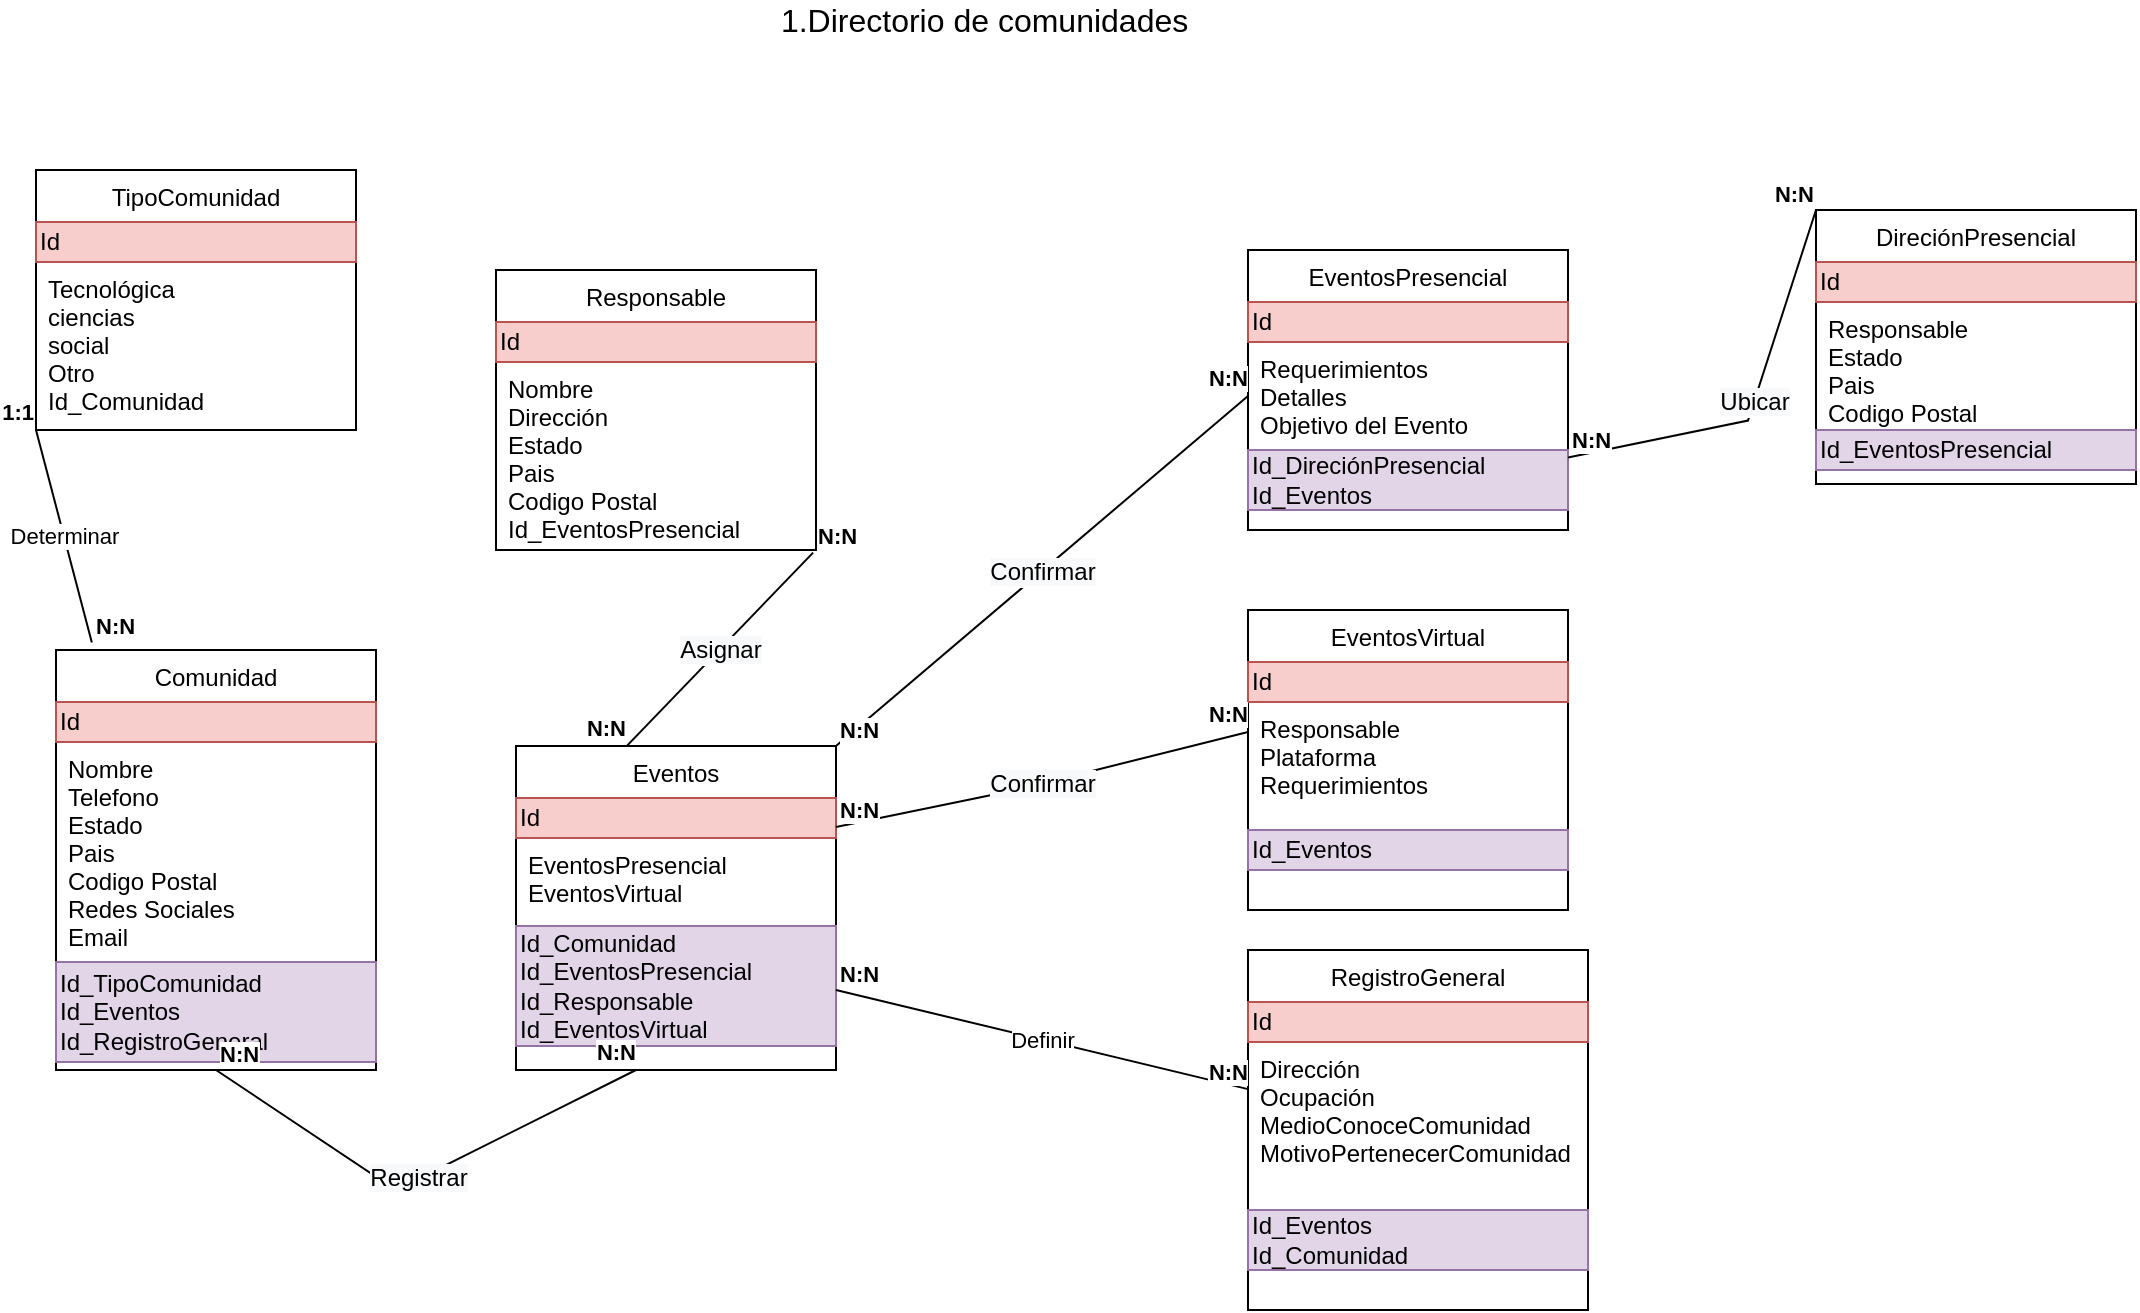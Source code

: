 <mxfile version="16.5.3" type="github">
  <diagram id="C5RBs43oDa-KdzZeNtuy" name="Page-1">
    <mxGraphModel dx="1043" dy="1520" grid="1" gridSize="10" guides="1" tooltips="1" connect="1" arrows="1" fold="1" page="1" pageScale="0.75" pageWidth="850" pageHeight="1100" math="0" shadow="0">
      <root>
        <mxCell id="WIyWlLk6GJQsqaUBKTNV-0" />
        <mxCell id="WIyWlLk6GJQsqaUBKTNV-1" parent="WIyWlLk6GJQsqaUBKTNV-0" />
        <mxCell id="zkfFHV4jXpPFQw0GAbJ--0" value="Comunidad" style="swimlane;fontStyle=0;align=center;verticalAlign=top;childLayout=stackLayout;horizontal=1;startSize=26;horizontalStack=0;resizeParent=1;resizeLast=0;collapsible=1;marginBottom=0;rounded=0;shadow=0;strokeWidth=1;" parent="WIyWlLk6GJQsqaUBKTNV-1" vertex="1">
          <mxGeometry x="200" y="-450" width="160" height="210" as="geometry">
            <mxRectangle x="230" y="140" width="160" height="26" as="alternateBounds" />
          </mxGeometry>
        </mxCell>
        <mxCell id="RaIA8nT0cCTxrlvq9fVe-2" value="&lt;span style=&quot;&quot;&gt;Id&lt;/span&gt;" style="text;html=1;align=left;verticalAlign=middle;resizable=0;points=[];autosize=1;strokeColor=#b85450;fillColor=#f8cecc;" vertex="1" parent="zkfFHV4jXpPFQw0GAbJ--0">
          <mxGeometry y="26" width="160" height="20" as="geometry" />
        </mxCell>
        <mxCell id="zkfFHV4jXpPFQw0GAbJ--1" value="Nombre&#xa;Telefono&#xa;Estado&#xa;Pais&#xa;Codigo Postal&#xa;Redes Sociales&#xa;Email &#xa;" style="text;align=left;verticalAlign=top;spacingLeft=4;spacingRight=4;overflow=hidden;rotatable=0;points=[[0,0.5],[1,0.5]];portConstraint=eastwest;" parent="zkfFHV4jXpPFQw0GAbJ--0" vertex="1">
          <mxGeometry y="46" width="160" height="110" as="geometry" />
        </mxCell>
        <mxCell id="RaIA8nT0cCTxrlvq9fVe-1" value="&lt;span style=&quot;&quot;&gt;Id_TipoComunidad&lt;/span&gt;&lt;br style=&quot;padding: 0px; margin: 0px;&quot;&gt;&lt;span style=&quot;&quot;&gt;Id_Eventos&lt;/span&gt;&lt;br style=&quot;padding: 0px; margin: 0px;&quot;&gt;&lt;span style=&quot;&quot;&gt;Id_RegistroGeneral&lt;/span&gt;" style="text;html=1;align=left;verticalAlign=middle;resizable=0;points=[];autosize=1;strokeColor=#9673a6;fillColor=#e1d5e7;" vertex="1" parent="zkfFHV4jXpPFQw0GAbJ--0">
          <mxGeometry y="156" width="160" height="50" as="geometry" />
        </mxCell>
        <mxCell id="zkfFHV4jXpPFQw0GAbJ--13" value="TipoComunidad" style="swimlane;fontStyle=0;align=center;verticalAlign=top;childLayout=stackLayout;horizontal=1;startSize=26;horizontalStack=0;resizeParent=1;resizeLast=0;collapsible=1;marginBottom=0;rounded=0;shadow=0;strokeWidth=1;" parent="WIyWlLk6GJQsqaUBKTNV-1" vertex="1">
          <mxGeometry x="190" y="-690" width="160" height="130" as="geometry">
            <mxRectangle x="340" y="380" width="170" height="26" as="alternateBounds" />
          </mxGeometry>
        </mxCell>
        <mxCell id="RaIA8nT0cCTxrlvq9fVe-3" value="&lt;span style=&quot;&quot;&gt;Id&lt;/span&gt;" style="text;html=1;align=left;verticalAlign=middle;resizable=0;points=[];autosize=1;strokeColor=#b85450;fillColor=#f8cecc;" vertex="1" parent="zkfFHV4jXpPFQw0GAbJ--13">
          <mxGeometry y="26" width="160" height="20" as="geometry" />
        </mxCell>
        <mxCell id="zkfFHV4jXpPFQw0GAbJ--14" value="Tecnológica&#xa;ciencias &#xa;social&#xa;Otro&#xa;Id_Comunidad" style="text;align=left;verticalAlign=top;spacingLeft=4;spacingRight=4;overflow=hidden;rotatable=0;points=[[0,0.5],[1,0.5]];portConstraint=eastwest;" parent="zkfFHV4jXpPFQw0GAbJ--13" vertex="1">
          <mxGeometry y="46" width="160" height="80" as="geometry" />
        </mxCell>
        <mxCell id="zkfFHV4jXpPFQw0GAbJ--17" value="Eventos" style="swimlane;fontStyle=0;align=center;verticalAlign=top;childLayout=stackLayout;horizontal=1;startSize=26;horizontalStack=0;resizeParent=1;resizeLast=0;collapsible=1;marginBottom=0;rounded=0;shadow=0;strokeWidth=1;" parent="WIyWlLk6GJQsqaUBKTNV-1" vertex="1">
          <mxGeometry x="430" y="-402" width="160" height="162" as="geometry">
            <mxRectangle x="550" y="140" width="160" height="26" as="alternateBounds" />
          </mxGeometry>
        </mxCell>
        <mxCell id="RaIA8nT0cCTxrlvq9fVe-6" value="&lt;span style=&quot;&quot;&gt;Id&lt;/span&gt;" style="text;html=1;align=left;verticalAlign=middle;resizable=0;points=[];autosize=1;strokeColor=#b85450;fillColor=#f8cecc;" vertex="1" parent="zkfFHV4jXpPFQw0GAbJ--17">
          <mxGeometry y="26" width="160" height="20" as="geometry" />
        </mxCell>
        <mxCell id="zkfFHV4jXpPFQw0GAbJ--21" value="EventosPresencial&#xa;EventosVirtual&#xa;" style="text;align=left;verticalAlign=top;spacingLeft=4;spacingRight=4;overflow=hidden;rotatable=0;points=[[0,0.5],[1,0.5]];portConstraint=eastwest;rounded=0;shadow=0;html=0;" parent="zkfFHV4jXpPFQw0GAbJ--17" vertex="1">
          <mxGeometry y="46" width="160" height="44" as="geometry" />
        </mxCell>
        <mxCell id="RaIA8nT0cCTxrlvq9fVe-30" value="Id_Comunidad&lt;br style=&quot;padding: 0px ; margin: 0px&quot;&gt;Id_&lt;span style=&quot;text-align: center&quot;&gt;Eventos&lt;/span&gt;Presencial&lt;br style=&quot;padding: 0px ; margin: 0px&quot;&gt;Id_Responsable&lt;br style=&quot;padding: 0px ; margin: 0px&quot;&gt;Id_&lt;span style=&quot;text-align: center&quot;&gt;EventosVirtual&lt;/span&gt;" style="text;html=1;align=left;verticalAlign=middle;resizable=0;points=[];autosize=1;strokeColor=#9673a6;fillColor=#e1d5e7;" vertex="1" parent="zkfFHV4jXpPFQw0GAbJ--17">
          <mxGeometry y="90" width="160" height="60" as="geometry" />
        </mxCell>
        <mxCell id="1TzLVdcxbqd7Kao2JET8-0" value="1.Directorio de comunidades&amp;nbsp;&lt;br style=&quot;font-size: 16px&quot;&gt;" style="text;align=center;verticalAlign=middle;resizable=0;points=[];autosize=1;strokeColor=none;fillColor=none;opacity=80;html=1;fontSize=16;" parent="WIyWlLk6GJQsqaUBKTNV-1" vertex="1">
          <mxGeometry x="556" y="-775" width="220" height="20" as="geometry" />
        </mxCell>
        <mxCell id="WQeClEQTzCgLc2UubFpa-3" value="EventosPresencial" style="swimlane;fontStyle=0;align=center;verticalAlign=top;childLayout=stackLayout;horizontal=1;startSize=26;horizontalStack=0;resizeParent=1;resizeLast=0;collapsible=1;marginBottom=0;rounded=0;shadow=0;strokeWidth=1;" parent="WIyWlLk6GJQsqaUBKTNV-1" vertex="1">
          <mxGeometry x="796" y="-650" width="160" height="140" as="geometry">
            <mxRectangle x="550" y="140" width="160" height="26" as="alternateBounds" />
          </mxGeometry>
        </mxCell>
        <mxCell id="RaIA8nT0cCTxrlvq9fVe-8" value="&lt;span style=&quot;&quot;&gt;Id&lt;/span&gt;" style="text;html=1;align=left;verticalAlign=middle;resizable=0;points=[];autosize=1;strokeColor=#b85450;fillColor=#f8cecc;" vertex="1" parent="WQeClEQTzCgLc2UubFpa-3">
          <mxGeometry y="26" width="160" height="20" as="geometry" />
        </mxCell>
        <mxCell id="WQeClEQTzCgLc2UubFpa-4" value="Requerimientos&#xa;Detalles&#xa;Objetivo del Evento&#xa;" style="text;align=left;verticalAlign=top;spacingLeft=4;spacingRight=4;overflow=hidden;rotatable=0;points=[[0,0.5],[1,0.5]];portConstraint=eastwest;rounded=0;shadow=0;html=0;" parent="WQeClEQTzCgLc2UubFpa-3" vertex="1">
          <mxGeometry y="46" width="160" height="54" as="geometry" />
        </mxCell>
        <mxCell id="RaIA8nT0cCTxrlvq9fVe-15" value="Id_DireciónPresencial&lt;br style=&quot;padding: 0px ; margin: 0px&quot;&gt;Id_Eventos" style="text;html=1;align=left;verticalAlign=middle;resizable=0;points=[];autosize=1;strokeColor=#9673a6;fillColor=#e1d5e7;" vertex="1" parent="WQeClEQTzCgLc2UubFpa-3">
          <mxGeometry y="100" width="160" height="30" as="geometry" />
        </mxCell>
        <mxCell id="WQeClEQTzCgLc2UubFpa-5" value="EventosVirtual" style="swimlane;fontStyle=0;align=center;verticalAlign=top;childLayout=stackLayout;horizontal=1;startSize=26;horizontalStack=0;resizeParent=1;resizeLast=0;collapsible=1;marginBottom=0;rounded=0;shadow=0;strokeWidth=1;" parent="WIyWlLk6GJQsqaUBKTNV-1" vertex="1">
          <mxGeometry x="796" y="-470" width="160" height="150" as="geometry">
            <mxRectangle x="550" y="140" width="160" height="26" as="alternateBounds" />
          </mxGeometry>
        </mxCell>
        <mxCell id="RaIA8nT0cCTxrlvq9fVe-9" value="&lt;span style=&quot;&quot;&gt;Id&lt;/span&gt;" style="text;html=1;align=left;verticalAlign=middle;resizable=0;points=[];autosize=1;strokeColor=#b85450;fillColor=#f8cecc;" vertex="1" parent="WQeClEQTzCgLc2UubFpa-5">
          <mxGeometry y="26" width="160" height="20" as="geometry" />
        </mxCell>
        <mxCell id="WQeClEQTzCgLc2UubFpa-6" value="Responsable&#xa;Plataforma&#xa;Requerimientos" style="text;align=left;verticalAlign=top;spacingLeft=4;spacingRight=4;overflow=hidden;rotatable=0;points=[[0,0.5],[1,0.5]];portConstraint=eastwest;rounded=0;shadow=0;html=0;" parent="WQeClEQTzCgLc2UubFpa-5" vertex="1">
          <mxGeometry y="46" width="160" height="64" as="geometry" />
        </mxCell>
        <mxCell id="RaIA8nT0cCTxrlvq9fVe-17" value="Id_Eventos" style="text;html=1;align=left;verticalAlign=middle;resizable=0;points=[];autosize=1;strokeColor=#9673a6;fillColor=#e1d5e7;" vertex="1" parent="WQeClEQTzCgLc2UubFpa-5">
          <mxGeometry y="110" width="160" height="20" as="geometry" />
        </mxCell>
        <mxCell id="WQeClEQTzCgLc2UubFpa-9" value="RegistroGeneral" style="swimlane;fontStyle=0;align=center;verticalAlign=top;childLayout=stackLayout;horizontal=1;startSize=26;horizontalStack=0;resizeParent=1;resizeLast=0;collapsible=1;marginBottom=0;rounded=0;shadow=0;strokeWidth=1;" parent="WIyWlLk6GJQsqaUBKTNV-1" vertex="1">
          <mxGeometry x="796" y="-300" width="170" height="180" as="geometry">
            <mxRectangle x="550" y="140" width="160" height="26" as="alternateBounds" />
          </mxGeometry>
        </mxCell>
        <mxCell id="RaIA8nT0cCTxrlvq9fVe-10" value="&lt;span style=&quot;&quot;&gt;Id&lt;/span&gt;" style="text;html=1;align=left;verticalAlign=middle;resizable=0;points=[];autosize=1;strokeColor=#b85450;fillColor=#f8cecc;" vertex="1" parent="WQeClEQTzCgLc2UubFpa-9">
          <mxGeometry y="26" width="170" height="20" as="geometry" />
        </mxCell>
        <mxCell id="WQeClEQTzCgLc2UubFpa-10" value="Dirección&#xa;Ocupación&#xa;MedioConoceComunidad&#xa;MotivoPertenecerComunidad&#xa;" style="text;align=left;verticalAlign=top;spacingLeft=4;spacingRight=4;overflow=hidden;rotatable=0;points=[[0,0.5],[1,0.5]];portConstraint=eastwest;rounded=0;shadow=0;html=0;" parent="WQeClEQTzCgLc2UubFpa-9" vertex="1">
          <mxGeometry y="46" width="170" height="84" as="geometry" />
        </mxCell>
        <mxCell id="RaIA8nT0cCTxrlvq9fVe-18" value="Id_Eventos&lt;br&gt;Id_Comunidad" style="text;html=1;align=left;verticalAlign=middle;resizable=0;points=[];autosize=1;strokeColor=#9673a6;fillColor=#e1d5e7;" vertex="1" parent="WQeClEQTzCgLc2UubFpa-9">
          <mxGeometry y="130" width="170" height="30" as="geometry" />
        </mxCell>
        <mxCell id="WQeClEQTzCgLc2UubFpa-13" value="DireciónPresencial" style="swimlane;fontStyle=0;align=center;verticalAlign=top;childLayout=stackLayout;horizontal=1;startSize=26;horizontalStack=0;resizeParent=1;resizeLast=0;collapsible=1;marginBottom=0;rounded=0;shadow=0;strokeWidth=1;" parent="WIyWlLk6GJQsqaUBKTNV-1" vertex="1">
          <mxGeometry x="1080" y="-670" width="160" height="137" as="geometry">
            <mxRectangle x="550" y="140" width="160" height="26" as="alternateBounds" />
          </mxGeometry>
        </mxCell>
        <mxCell id="RaIA8nT0cCTxrlvq9fVe-11" value="&lt;span style=&quot;&quot;&gt;Id&lt;/span&gt;" style="text;html=1;align=left;verticalAlign=middle;resizable=0;points=[];autosize=1;strokeColor=#b85450;fillColor=#f8cecc;" vertex="1" parent="WQeClEQTzCgLc2UubFpa-13">
          <mxGeometry y="26" width="160" height="20" as="geometry" />
        </mxCell>
        <mxCell id="WQeClEQTzCgLc2UubFpa-14" value="Responsable&#xa;Estado&#xa;Pais&#xa;Codigo Postal" style="text;align=left;verticalAlign=top;spacingLeft=4;spacingRight=4;overflow=hidden;rotatable=0;points=[[0,0.5],[1,0.5]];portConstraint=eastwest;rounded=0;shadow=0;html=0;" parent="WQeClEQTzCgLc2UubFpa-13" vertex="1">
          <mxGeometry y="46" width="160" height="64" as="geometry" />
        </mxCell>
        <mxCell id="RaIA8nT0cCTxrlvq9fVe-12" value="&lt;span style=&quot;&quot;&gt;Id_EventosPresencial&lt;/span&gt;" style="text;html=1;align=left;verticalAlign=middle;resizable=0;points=[];autosize=1;strokeColor=#9673a6;fillColor=#e1d5e7;" vertex="1" parent="WQeClEQTzCgLc2UubFpa-13">
          <mxGeometry y="110" width="160" height="20" as="geometry" />
        </mxCell>
        <mxCell id="WQeClEQTzCgLc2UubFpa-17" value="Responsable" style="swimlane;fontStyle=0;align=center;verticalAlign=top;childLayout=stackLayout;horizontal=1;startSize=26;horizontalStack=0;resizeParent=1;resizeLast=0;collapsible=1;marginBottom=0;rounded=0;shadow=0;strokeWidth=1;" parent="WIyWlLk6GJQsqaUBKTNV-1" vertex="1">
          <mxGeometry x="420" y="-640" width="160" height="140" as="geometry">
            <mxRectangle x="550" y="140" width="160" height="26" as="alternateBounds" />
          </mxGeometry>
        </mxCell>
        <mxCell id="RaIA8nT0cCTxrlvq9fVe-4" value="&lt;span style=&quot;&quot;&gt;Id&lt;/span&gt;" style="text;html=1;align=left;verticalAlign=middle;resizable=0;points=[];autosize=1;strokeColor=#b85450;fillColor=#f8cecc;" vertex="1" parent="WQeClEQTzCgLc2UubFpa-17">
          <mxGeometry y="26" width="160" height="20" as="geometry" />
        </mxCell>
        <mxCell id="WQeClEQTzCgLc2UubFpa-18" value="Nombre&#xa;Dirección&#xa;Estado&#xa;Pais&#xa;Codigo Postal&#xa;Id_EventosPresencial" style="text;align=left;verticalAlign=top;spacingLeft=4;spacingRight=4;overflow=hidden;rotatable=0;points=[[0,0.5],[1,0.5]];portConstraint=eastwest;rounded=0;shadow=0;html=0;" parent="WQeClEQTzCgLc2UubFpa-17" vertex="1">
          <mxGeometry y="46" width="160" height="94" as="geometry" />
        </mxCell>
        <mxCell id="RaIA8nT0cCTxrlvq9fVe-22" value="" style="endArrow=none;html=1;rounded=0;endFill=0;" edge="1" parent="WIyWlLk6GJQsqaUBKTNV-1" target="WQeClEQTzCgLc2UubFpa-9">
          <mxGeometry relative="1" as="geometry">
            <mxPoint x="590" y="-280" as="sourcePoint" />
            <mxPoint x="750" y="-280" as="targetPoint" />
          </mxGeometry>
        </mxCell>
        <mxCell id="RaIA8nT0cCTxrlvq9fVe-24" value="&lt;b&gt;N:N&lt;/b&gt;" style="edgeLabel;resizable=0;html=1;align=left;verticalAlign=bottom;" connectable="0" vertex="1" parent="RaIA8nT0cCTxrlvq9fVe-22">
          <mxGeometry x="-1" relative="1" as="geometry" />
        </mxCell>
        <mxCell id="RaIA8nT0cCTxrlvq9fVe-25" value="&lt;b&gt;N:N&lt;/b&gt;" style="edgeLabel;resizable=0;html=1;align=right;verticalAlign=bottom;" connectable="0" vertex="1" parent="RaIA8nT0cCTxrlvq9fVe-22">
          <mxGeometry x="1" relative="1" as="geometry" />
        </mxCell>
        <mxCell id="RaIA8nT0cCTxrlvq9fVe-23" value="Definir" style="edgeLabel;resizable=0;html=1;align=center;verticalAlign=middle;" connectable="0" vertex="1" parent="RaIA8nT0cCTxrlvq9fVe-22">
          <mxGeometry relative="1" as="geometry" />
        </mxCell>
        <mxCell id="RaIA8nT0cCTxrlvq9fVe-26" value="&lt;span style=&quot;font-size: 12px ; background-color: rgb(248 , 249 , 250)&quot;&gt;Confirmar&lt;/span&gt;" style="endArrow=none;html=1;rounded=0;endFill=0;exitX=1;exitY=0;exitDx=0;exitDy=0;entryX=0;entryY=0.5;entryDx=0;entryDy=0;" edge="1" parent="WIyWlLk6GJQsqaUBKTNV-1" source="zkfFHV4jXpPFQw0GAbJ--17" target="WQeClEQTzCgLc2UubFpa-4">
          <mxGeometry relative="1" as="geometry">
            <mxPoint x="660" y="-607" as="sourcePoint" />
            <mxPoint x="730" y="-587" as="targetPoint" />
            <Array as="points" />
          </mxGeometry>
        </mxCell>
        <mxCell id="RaIA8nT0cCTxrlvq9fVe-27" value="&lt;b&gt;N:N&lt;/b&gt;" style="edgeLabel;resizable=0;html=1;align=left;verticalAlign=bottom;" connectable="0" vertex="1" parent="RaIA8nT0cCTxrlvq9fVe-26">
          <mxGeometry x="-1" relative="1" as="geometry" />
        </mxCell>
        <mxCell id="RaIA8nT0cCTxrlvq9fVe-28" value="&lt;b&gt;N:N&lt;/b&gt;" style="edgeLabel;resizable=0;html=1;align=right;verticalAlign=bottom;" connectable="0" vertex="1" parent="RaIA8nT0cCTxrlvq9fVe-26">
          <mxGeometry x="1" relative="1" as="geometry" />
        </mxCell>
        <mxCell id="RaIA8nT0cCTxrlvq9fVe-31" value="Determinar&lt;span style=&quot;color: rgba(0 , 0 , 0 , 0) ; font-family: monospace ; font-size: 0px ; background-color: rgb(248 , 249 , 250)&quot;&gt;%3CmxGraphModel%3E%3Croot%3E%3CmxCell%20id%3D%220%22%2F%3E%3CmxCell%20id%3D%221%22%20parent%3D%220%22%2F%3E%3CmxCell%20id%3D%222%22%20value%3D%22Organizar%22%20style%3D%22endArrow%3Dnone%3Bhtml%3D1%3Brounded%3D0%3BendFill%3D0%3BentryX%3D-0.012%3BentryY%3D0.113%3BentryDx%3D0%3BentryDy%3D0%3BentryPerimeter%3D0%3B%22%20edge%3D%221%22%20parent%3D%221%22%3E%3CmxGeometry%20relative%3D%221%22%20as%3D%22geometry%22%3E%3CmxPoint%20x%3D%22255%22%20y%3D%22-410%22%20as%3D%22sourcePoint%22%2F%3E%3CmxPoint%20x%3D%22428.08%22%20y%3D%22-383.694%22%20as%3D%22targetPoint%22%2F%3E%3C%2FmxGeometry%3E%3C%2FmxCell%3E%3CmxCell%20id%3D%223%22%20value%3D%22%26lt%3Bb%26gt%3BN%3AN%26lt%3B%2Fb%26gt%3B%22%20style%3D%22edgeLabel%3Bresizable%3D0%3Bhtml%3D1%3Balign%3Dleft%3BverticalAlign%3Dbottom%3B%22%20connectable%3D%220%22%20vertex%3D%221%22%20parent%3D%222%22%3E%3CmxGeometry%20x%3D%22-1%22%20relative%3D%221%22%20as%3D%22geometry%22%2F%3E%3C%2FmxCell%3E%3CmxCell%20id%3D%224%22%20value%3D%22%26lt%3Bb%26gt%3BN%3AN%26lt%3B%2Fb%26gt%3B%22%20style%3D%22edgeLabel%3Bresizable%3D0%3Bhtml%3D1%3Balign%3Dright%3BverticalAlign%3Dbottom%3B%22%20connectable%3D%220%22%20vertex%3D%221%22%20parent%3D%222%22%3E%3CmxGeometry%20x%3D%221%22%20relative%3D%221%22%20as%3D%22geometry%22%2F%3E%3C%2FmxCell%3E%3C%2Froot%3E%3C%2FmxGraphModel%3E&lt;/span&gt;" style="endArrow=none;html=1;rounded=0;endFill=0;exitX=0.112;exitY=-0.018;exitDx=0;exitDy=0;exitPerimeter=0;entryX=0;entryY=1;entryDx=0;entryDy=0;" edge="1" parent="WIyWlLk6GJQsqaUBKTNV-1" source="zkfFHV4jXpPFQw0GAbJ--0" target="zkfFHV4jXpPFQw0GAbJ--13">
          <mxGeometry relative="1" as="geometry">
            <mxPoint x="20" y="-526.31" as="sourcePoint" />
            <mxPoint x="193.08" y="-500.004" as="targetPoint" />
          </mxGeometry>
        </mxCell>
        <mxCell id="RaIA8nT0cCTxrlvq9fVe-32" value="&lt;b&gt;N:N&lt;/b&gt;" style="edgeLabel;resizable=0;html=1;align=left;verticalAlign=bottom;" connectable="0" vertex="1" parent="RaIA8nT0cCTxrlvq9fVe-31">
          <mxGeometry x="-1" relative="1" as="geometry" />
        </mxCell>
        <mxCell id="RaIA8nT0cCTxrlvq9fVe-33" value="&lt;b&gt;1:1&lt;/b&gt;" style="edgeLabel;resizable=0;html=1;align=right;verticalAlign=bottom;" connectable="0" vertex="1" parent="RaIA8nT0cCTxrlvq9fVe-31">
          <mxGeometry x="1" relative="1" as="geometry" />
        </mxCell>
        <mxCell id="RaIA8nT0cCTxrlvq9fVe-34" value="&lt;span style=&quot;font-size: 12px ; background-color: rgb(248 , 249 , 250)&quot;&gt;Registrar&lt;/span&gt;" style="endArrow=none;html=1;rounded=0;endFill=0;exitX=0.5;exitY=1;exitDx=0;exitDy=0;" edge="1" parent="WIyWlLk6GJQsqaUBKTNV-1" source="zkfFHV4jXpPFQw0GAbJ--0">
          <mxGeometry relative="1" as="geometry">
            <mxPoint x="190" y="-210" as="sourcePoint" />
            <mxPoint x="490" y="-240" as="targetPoint" />
            <Array as="points">
              <mxPoint x="370" y="-180" />
            </Array>
          </mxGeometry>
        </mxCell>
        <mxCell id="RaIA8nT0cCTxrlvq9fVe-35" value="&lt;b&gt;N:N&lt;/b&gt;" style="edgeLabel;resizable=0;html=1;align=left;verticalAlign=bottom;" connectable="0" vertex="1" parent="RaIA8nT0cCTxrlvq9fVe-34">
          <mxGeometry x="-1" relative="1" as="geometry" />
        </mxCell>
        <mxCell id="RaIA8nT0cCTxrlvq9fVe-36" value="&lt;b&gt;N:N&lt;/b&gt;" style="edgeLabel;resizable=0;html=1;align=right;verticalAlign=bottom;" connectable="0" vertex="1" parent="RaIA8nT0cCTxrlvq9fVe-34">
          <mxGeometry x="1" relative="1" as="geometry" />
        </mxCell>
        <mxCell id="RaIA8nT0cCTxrlvq9fVe-37" value="&lt;span style=&quot;font-size: 12px ; background-color: rgb(248 , 249 , 250)&quot;&gt;Asignar&lt;/span&gt;" style="endArrow=none;html=1;rounded=0;endFill=0;entryX=0.348;entryY=-0.002;entryDx=0;entryDy=0;entryPerimeter=0;exitX=0.991;exitY=1.014;exitDx=0;exitDy=0;exitPerimeter=0;" edge="1" parent="WIyWlLk6GJQsqaUBKTNV-1" source="WQeClEQTzCgLc2UubFpa-18" target="zkfFHV4jXpPFQw0GAbJ--17">
          <mxGeometry relative="1" as="geometry">
            <mxPoint x="490" y="-460" as="sourcePoint" />
            <mxPoint x="663.08" y="-433.694" as="targetPoint" />
          </mxGeometry>
        </mxCell>
        <mxCell id="RaIA8nT0cCTxrlvq9fVe-38" value="&lt;b&gt;N:N&lt;/b&gt;" style="edgeLabel;resizable=0;html=1;align=left;verticalAlign=bottom;" connectable="0" vertex="1" parent="RaIA8nT0cCTxrlvq9fVe-37">
          <mxGeometry x="-1" relative="1" as="geometry" />
        </mxCell>
        <mxCell id="RaIA8nT0cCTxrlvq9fVe-39" value="&lt;b&gt;N:N&lt;/b&gt;" style="edgeLabel;resizable=0;html=1;align=right;verticalAlign=bottom;" connectable="0" vertex="1" parent="RaIA8nT0cCTxrlvq9fVe-37">
          <mxGeometry x="1" relative="1" as="geometry" />
        </mxCell>
        <mxCell id="RaIA8nT0cCTxrlvq9fVe-40" value="&lt;span style=&quot;font-size: 12px ; background-color: rgb(248 , 249 , 250)&quot;&gt;Confirmar&lt;/span&gt;" style="endArrow=none;html=1;rounded=0;endFill=0;exitX=1;exitY=0.25;exitDx=0;exitDy=0;entryX=0;entryY=0.5;entryDx=0;entryDy=0;" edge="1" parent="WIyWlLk6GJQsqaUBKTNV-1" source="zkfFHV4jXpPFQw0GAbJ--17">
          <mxGeometry relative="1" as="geometry">
            <mxPoint x="583.68" y="-460" as="sourcePoint" />
            <mxPoint x="796" y="-409.04" as="targetPoint" />
            <Array as="points">
              <mxPoint x="680" y="-380" />
            </Array>
          </mxGeometry>
        </mxCell>
        <mxCell id="RaIA8nT0cCTxrlvq9fVe-41" value="&lt;b&gt;N:N&lt;/b&gt;" style="edgeLabel;resizable=0;html=1;align=left;verticalAlign=bottom;" connectable="0" vertex="1" parent="RaIA8nT0cCTxrlvq9fVe-40">
          <mxGeometry x="-1" relative="1" as="geometry" />
        </mxCell>
        <mxCell id="RaIA8nT0cCTxrlvq9fVe-42" value="&lt;b&gt;N:N&lt;/b&gt;" style="edgeLabel;resizable=0;html=1;align=right;verticalAlign=bottom;" connectable="0" vertex="1" parent="RaIA8nT0cCTxrlvq9fVe-40">
          <mxGeometry x="1" relative="1" as="geometry" />
        </mxCell>
        <mxCell id="RaIA8nT0cCTxrlvq9fVe-43" value="&lt;span style=&quot;font-size: 12px ; background-color: rgb(248 , 249 , 250)&quot;&gt;Ubicar&lt;/span&gt;" style="endArrow=none;html=1;rounded=0;endFill=0;exitX=1;exitY=0.25;exitDx=0;exitDy=0;entryX=0;entryY=0;entryDx=0;entryDy=0;" edge="1" parent="WIyWlLk6GJQsqaUBKTNV-1" target="WQeClEQTzCgLc2UubFpa-13">
          <mxGeometry relative="1" as="geometry">
            <mxPoint x="956" y="-546.23" as="sourcePoint" />
            <mxPoint x="1162" y="-593.77" as="targetPoint" />
            <Array as="points">
              <mxPoint x="1046" y="-564.73" />
            </Array>
          </mxGeometry>
        </mxCell>
        <mxCell id="RaIA8nT0cCTxrlvq9fVe-44" value="&lt;b&gt;N:N&lt;/b&gt;" style="edgeLabel;resizable=0;html=1;align=left;verticalAlign=bottom;" connectable="0" vertex="1" parent="RaIA8nT0cCTxrlvq9fVe-43">
          <mxGeometry x="-1" relative="1" as="geometry" />
        </mxCell>
        <mxCell id="RaIA8nT0cCTxrlvq9fVe-45" value="&lt;b&gt;N:N&lt;/b&gt;" style="edgeLabel;resizable=0;html=1;align=right;verticalAlign=bottom;" connectable="0" vertex="1" parent="RaIA8nT0cCTxrlvq9fVe-43">
          <mxGeometry x="1" relative="1" as="geometry" />
        </mxCell>
      </root>
    </mxGraphModel>
  </diagram>
</mxfile>
